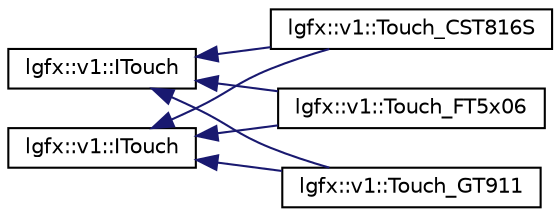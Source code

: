 digraph "Graphical Class Hierarchy"
{
 // LATEX_PDF_SIZE
  edge [fontname="Helvetica",fontsize="10",labelfontname="Helvetica",labelfontsize="10"];
  node [fontname="Helvetica",fontsize="10",shape=record];
  rankdir="LR";
  Node84 [label="lgfx::v1::ITouch",height=0.2,width=0.4,color="black", fillcolor="white", style="filled",URL="$d3/dd5/structlgfx_1_1v1_1_1ITouch.html",tooltip=" "];
  Node84 -> Node1 [dir="back",color="midnightblue",fontsize="10",style="solid",fontname="Helvetica"];
  Node1 [label="lgfx::v1::Touch_CST816S",height=0.2,width=0.4,color="black", fillcolor="white", style="filled",URL="$d8/de5/structlgfx_1_1v1_1_1Touch__CST816S.html",tooltip=" "];
  Node84 -> Node2 [dir="back",color="midnightblue",fontsize="10",style="solid",fontname="Helvetica"];
  Node2 [label="lgfx::v1::Touch_FT5x06",height=0.2,width=0.4,color="black", fillcolor="white", style="filled",URL="$dc/d49/structlgfx_1_1v1_1_1Touch__FT5x06.html",tooltip=" "];
  Node84 -> Node3 [dir="back",color="midnightblue",fontsize="10",style="solid",fontname="Helvetica"];
  Node3 [label="lgfx::v1::Touch_GT911",height=0.2,width=0.4,color="black", fillcolor="white", style="filled",URL="$df/dd1/structlgfx_1_1v1_1_1Touch__GT911.html",tooltip=" "];
  Node0 [label="lgfx::v1::ITouch",height=0.2,width=0.4,color="black", fillcolor="white", style="filled",URL="$d3/dd5/structlgfx_1_1v1_1_1ITouch.html",tooltip=" "];
  Node0 -> Node1 [dir="back",color="midnightblue",fontsize="10",style="solid",fontname="Helvetica"];
  Node0 -> Node2 [dir="back",color="midnightblue",fontsize="10",style="solid",fontname="Helvetica"];
  Node0 -> Node3 [dir="back",color="midnightblue",fontsize="10",style="solid",fontname="Helvetica"];
}
